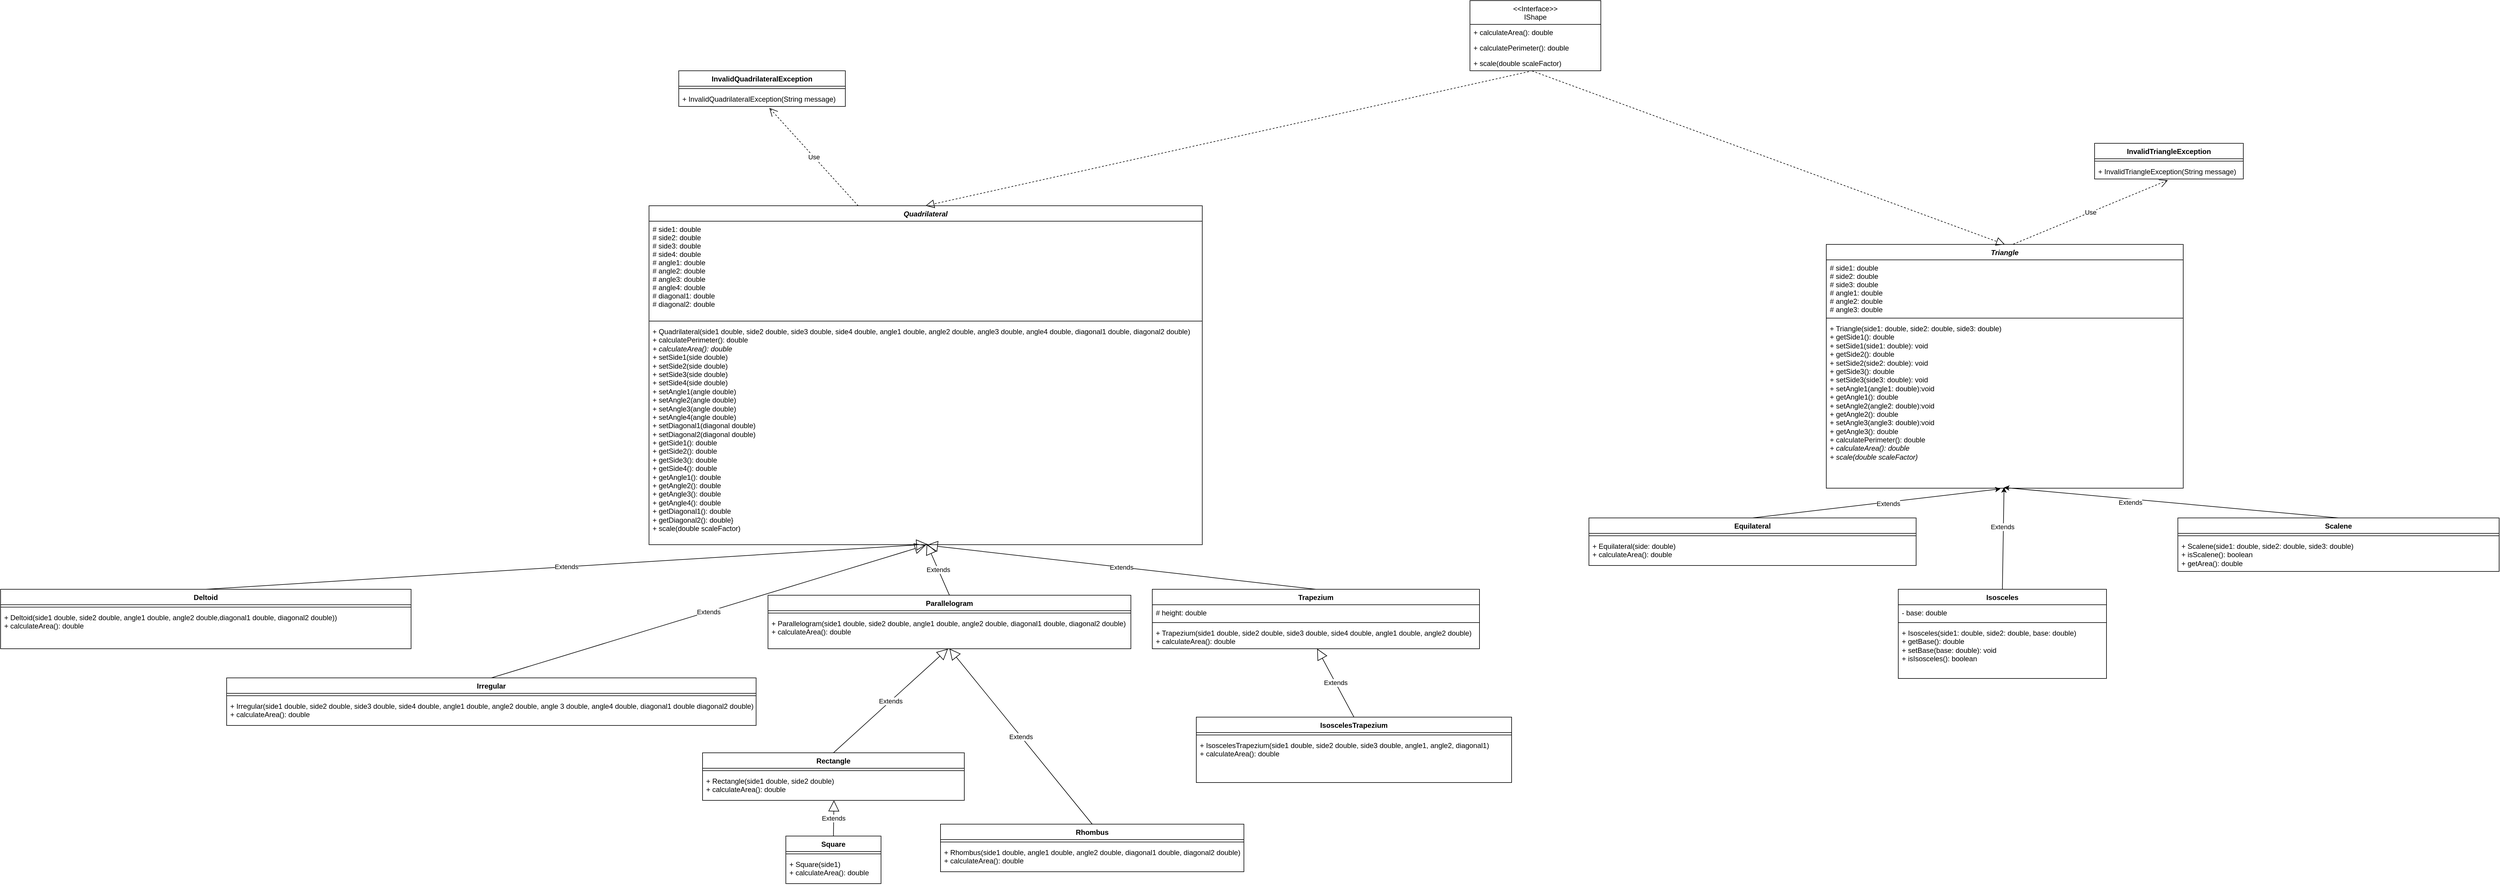 <mxfile>
    <diagram id="rTGYkSX41fL7zGnlL-Gs" name="Página-1">
        <mxGraphModel dx="2943" dy="1758" grid="1" gridSize="10" guides="1" tooltips="1" connect="1" arrows="1" fold="1" page="1" pageScale="1" pageWidth="827" pageHeight="1169" math="0" shadow="0">
            <root>
                <mxCell id="0"/>
                <mxCell id="1" parent="0"/>
                <mxCell id="2" value="Quadrilateral" style="swimlane;fontStyle=3;align=center;verticalAlign=top;childLayout=stackLayout;horizontal=1;startSize=26;horizontalStack=0;resizeParent=1;resizeParentMax=0;resizeLast=0;collapsible=1;marginBottom=0;" parent="1" vertex="1">
                    <mxGeometry x="-890" y="-555" width="930" height="570" as="geometry">
                        <mxRectangle x="354" y="40" width="110" height="30" as="alternateBounds"/>
                    </mxGeometry>
                </mxCell>
                <mxCell id="3" value="# side1: double&#10;# side2: double&#10;# side3: double&#10;# side4: double&#10;# angle1: double&#10;# angle2: double&#10;# angle3: double&#10;# angle4: double&#10;# diagonal1: double&#10;# diagonal2: double" style="text;strokeColor=none;fillColor=none;align=left;verticalAlign=top;spacingLeft=4;spacingRight=4;overflow=hidden;rotatable=0;points=[[0,0.5],[1,0.5]];portConstraint=eastwest;" parent="2" vertex="1">
                    <mxGeometry y="26" width="930" height="164" as="geometry"/>
                </mxCell>
                <mxCell id="4" value="" style="line;strokeWidth=1;fillColor=none;align=left;verticalAlign=middle;spacingTop=-1;spacingLeft=3;spacingRight=3;rotatable=0;labelPosition=right;points=[];portConstraint=eastwest;strokeColor=inherit;" parent="2" vertex="1">
                    <mxGeometry y="190" width="930" height="8" as="geometry"/>
                </mxCell>
                <mxCell id="5" value="+ Quadrilateral(side1 double, side2 double, side3 double, side4 double, angle1 double, angle2 double, angle3 double, angle4 double, diagonal1 double, diagonal2 double)&lt;br&gt;+ calculatePerimeter(): double&lt;br&gt;&lt;i&gt;+ calculateArea(): double&lt;br&gt;+ &lt;/i&gt;setSide1(side double)&lt;br&gt;+ setSide2(side double)&lt;br&gt;+ setSide3(side double)&lt;br&gt;+ setSide4(side double)&lt;br&gt;+ setAngle1(angle double)&lt;br&gt;+ setAngle2(angle double)&lt;br&gt;+ setAngle3(angle double)&lt;br&gt;+ setAngle4(angle double)&lt;br&gt;+ setDiagonal1(diagonal double)&lt;br&gt;+ setDiagonal2(diagonal double)&lt;br&gt;&lt;div&gt;+ getSide1(): double&lt;/div&gt;&lt;div&gt;+ getSide2(): double&lt;/div&gt;&lt;div&gt;+ getSide3(): double&lt;/div&gt;&lt;div&gt;+ getSide4(): double&lt;/div&gt;&lt;div&gt;+ getAngle1(): double&lt;/div&gt;&lt;div&gt;+ getAngle2(): double&lt;/div&gt;&lt;div&gt;+ getAngle3(): double&lt;/div&gt;&lt;div&gt;+ getAngle4(): double&lt;/div&gt;&lt;div&gt;+ getDiagonal1(): double&lt;/div&gt;&lt;div&gt;+ getDiagonal2(): double}&lt;/div&gt;&lt;div&gt;+ scale(double scaleFactor)&lt;/div&gt;" style="text;strokeColor=none;fillColor=none;align=left;verticalAlign=top;spacingLeft=4;spacingRight=4;overflow=hidden;rotatable=0;points=[[0,0.5],[1,0.5]];portConstraint=eastwest;html=1;" parent="2" vertex="1">
                    <mxGeometry y="198" width="930" height="372" as="geometry"/>
                </mxCell>
                <mxCell id="6" value="Parallelogram" style="swimlane;fontStyle=1;align=center;verticalAlign=top;childLayout=stackLayout;horizontal=1;startSize=26;horizontalStack=0;resizeParent=1;resizeParentMax=0;resizeLast=0;collapsible=1;marginBottom=0;" parent="1" vertex="1">
                    <mxGeometry x="-690" y="100" width="610" height="90" as="geometry"/>
                </mxCell>
                <mxCell id="7" value="" style="line;strokeWidth=1;fillColor=none;align=left;verticalAlign=middle;spacingTop=-1;spacingLeft=3;spacingRight=3;rotatable=0;labelPosition=right;points=[];portConstraint=eastwest;strokeColor=inherit;" parent="6" vertex="1">
                    <mxGeometry y="26" width="610" height="8" as="geometry"/>
                </mxCell>
                <mxCell id="8" value="+ Parallelogram(side1 double, side2 double, angle1 double, angle2 double, diagonal1 double, diagonal2 double)&#10;+ calculateArea(): double" style="text;strokeColor=none;fillColor=none;align=left;verticalAlign=top;spacingLeft=4;spacingRight=4;overflow=hidden;rotatable=0;points=[[0,0.5],[1,0.5]];portConstraint=eastwest;" parent="6" vertex="1">
                    <mxGeometry y="34" width="610" height="56" as="geometry"/>
                </mxCell>
                <mxCell id="9" value="Irregular" style="swimlane;fontStyle=1;align=center;verticalAlign=top;childLayout=stackLayout;horizontal=1;startSize=26;horizontalStack=0;resizeParent=1;resizeParentMax=0;resizeLast=0;collapsible=1;marginBottom=0;" parent="1" vertex="1">
                    <mxGeometry x="-1600" y="239" width="890" height="80" as="geometry"/>
                </mxCell>
                <mxCell id="10" value="" style="line;strokeWidth=1;fillColor=none;align=left;verticalAlign=middle;spacingTop=-1;spacingLeft=3;spacingRight=3;rotatable=0;labelPosition=right;points=[];portConstraint=eastwest;strokeColor=inherit;" parent="9" vertex="1">
                    <mxGeometry y="26" width="890" height="8" as="geometry"/>
                </mxCell>
                <mxCell id="11" value="+ Irregular(side1 double, side2 double, side3 double, side4 double, angle1 double, angle2 double, angle 3 double, angle4 double, diagonal1 double diagonal2 double)&#10;+ calculateArea(): double" style="text;strokeColor=none;fillColor=none;align=left;verticalAlign=top;spacingLeft=4;spacingRight=4;overflow=hidden;rotatable=0;points=[[0,0.5],[1,0.5]];portConstraint=eastwest;" parent="9" vertex="1">
                    <mxGeometry y="34" width="890" height="46" as="geometry"/>
                </mxCell>
                <mxCell id="12" value="IsoscelesTrapezium" style="swimlane;fontStyle=1;align=center;verticalAlign=top;childLayout=stackLayout;horizontal=1;startSize=26;horizontalStack=0;resizeParent=1;resizeParentMax=0;resizeLast=0;collapsible=1;marginBottom=0;" parent="1" vertex="1">
                    <mxGeometry x="30" y="305" width="530" height="110" as="geometry"/>
                </mxCell>
                <mxCell id="13" value="" style="line;strokeWidth=1;fillColor=none;align=left;verticalAlign=middle;spacingTop=-1;spacingLeft=3;spacingRight=3;rotatable=0;labelPosition=right;points=[];portConstraint=eastwest;strokeColor=inherit;" parent="12" vertex="1">
                    <mxGeometry y="26" width="530" height="8" as="geometry"/>
                </mxCell>
                <mxCell id="14" value="+ IsoscelesTrapezium(side1 double, side2 double, side3 double, angle1, angle2, diagonal1)&#10;+ calculateArea(): double" style="text;strokeColor=none;fillColor=none;align=left;verticalAlign=top;spacingLeft=4;spacingRight=4;overflow=hidden;rotatable=0;points=[[0,0.5],[1,0.5]];portConstraint=eastwest;" parent="12" vertex="1">
                    <mxGeometry y="34" width="530" height="76" as="geometry"/>
                </mxCell>
                <mxCell id="15" value="Rectangle" style="swimlane;fontStyle=1;align=center;verticalAlign=top;childLayout=stackLayout;horizontal=1;startSize=26;horizontalStack=0;resizeParent=1;resizeParentMax=0;resizeLast=0;collapsible=1;marginBottom=0;" parent="1" vertex="1">
                    <mxGeometry x="-800" y="365" width="440" height="80" as="geometry"/>
                </mxCell>
                <mxCell id="16" value="" style="line;strokeWidth=1;fillColor=none;align=left;verticalAlign=middle;spacingTop=-1;spacingLeft=3;spacingRight=3;rotatable=0;labelPosition=right;points=[];portConstraint=eastwest;strokeColor=inherit;" parent="15" vertex="1">
                    <mxGeometry y="26" width="440" height="8" as="geometry"/>
                </mxCell>
                <mxCell id="17" value="+ Rectangle(side1 double, side2 double)&#10;+ calculateArea(): double" style="text;strokeColor=none;fillColor=none;align=left;verticalAlign=top;spacingLeft=4;spacingRight=4;overflow=hidden;rotatable=0;points=[[0,0.5],[1,0.5]];portConstraint=eastwest;" parent="15" vertex="1">
                    <mxGeometry y="34" width="440" height="46" as="geometry"/>
                </mxCell>
                <mxCell id="18" value="Rhombus" style="swimlane;fontStyle=1;align=center;verticalAlign=top;childLayout=stackLayout;horizontal=1;startSize=26;horizontalStack=0;resizeParent=1;resizeParentMax=0;resizeLast=0;collapsible=1;marginBottom=0;" parent="1" vertex="1">
                    <mxGeometry x="-400" y="485" width="510" height="80" as="geometry"/>
                </mxCell>
                <mxCell id="19" value="" style="line;strokeWidth=1;fillColor=none;align=left;verticalAlign=middle;spacingTop=-1;spacingLeft=3;spacingRight=3;rotatable=0;labelPosition=right;points=[];portConstraint=eastwest;strokeColor=inherit;" parent="18" vertex="1">
                    <mxGeometry y="26" width="510" height="8" as="geometry"/>
                </mxCell>
                <mxCell id="20" value="+ Rhombus(side1 double, angle1 double, angle2 double, diagonal1 double, diagonal2 double)&#10;+ calculateArea(): double" style="text;strokeColor=none;fillColor=none;align=left;verticalAlign=top;spacingLeft=4;spacingRight=4;overflow=hidden;rotatable=0;points=[[0,0.5],[1,0.5]];portConstraint=eastwest;" parent="18" vertex="1">
                    <mxGeometry y="34" width="510" height="46" as="geometry"/>
                </mxCell>
                <mxCell id="21" value="Square" style="swimlane;fontStyle=1;align=center;verticalAlign=top;childLayout=stackLayout;horizontal=1;startSize=26;horizontalStack=0;resizeParent=1;resizeParentMax=0;resizeLast=0;collapsible=1;marginBottom=0;" parent="1" vertex="1">
                    <mxGeometry x="-660" y="505" width="160" height="80" as="geometry"/>
                </mxCell>
                <mxCell id="22" value="" style="line;strokeWidth=1;fillColor=none;align=left;verticalAlign=middle;spacingTop=-1;spacingLeft=3;spacingRight=3;rotatable=0;labelPosition=right;points=[];portConstraint=eastwest;strokeColor=inherit;" parent="21" vertex="1">
                    <mxGeometry y="26" width="160" height="8" as="geometry"/>
                </mxCell>
                <mxCell id="23" value="+ Square(side1)&#10;+ calculateArea(): double" style="text;strokeColor=none;fillColor=none;align=left;verticalAlign=top;spacingLeft=4;spacingRight=4;overflow=hidden;rotatable=0;points=[[0,0.5],[1,0.5]];portConstraint=eastwest;" parent="21" vertex="1">
                    <mxGeometry y="34" width="160" height="46" as="geometry"/>
                </mxCell>
                <mxCell id="24" value="Extends" style="endArrow=block;endSize=16;endFill=0;html=1;exitX=0.5;exitY=0;exitDx=0;exitDy=0;entryX=0.502;entryY=0.995;entryDx=0;entryDy=0;entryPerimeter=0;" parent="1" source="6" target="5" edge="1">
                    <mxGeometry width="160" relative="1" as="geometry">
                        <mxPoint x="-1040" y="-25" as="sourcePoint"/>
                        <mxPoint x="-880" y="-25" as="targetPoint"/>
                    </mxGeometry>
                </mxCell>
                <mxCell id="25" value="Extends" style="endArrow=block;endSize=16;endFill=0;html=1;exitX=0.5;exitY=0;exitDx=0;exitDy=0;entryX=0.502;entryY=1.002;entryDx=0;entryDy=0;entryPerimeter=0;" parent="1" source="32" target="5" edge="1">
                    <mxGeometry width="160" relative="1" as="geometry">
                        <mxPoint x="-615" y="15" as="sourcePoint"/>
                        <mxPoint x="-614.18" y="-105.31" as="targetPoint"/>
                    </mxGeometry>
                </mxCell>
                <mxCell id="26" value="Extends" style="endArrow=block;endSize=16;endFill=0;html=1;exitX=0.5;exitY=0;exitDx=0;exitDy=0;entryX=0.5;entryY=1.003;entryDx=0;entryDy=0;entryPerimeter=0;" parent="1" source="9" target="5" edge="1">
                    <mxGeometry width="160" relative="1" as="geometry">
                        <mxPoint x="-1160" y="165" as="sourcePoint"/>
                        <mxPoint x="-620" y="-115" as="targetPoint"/>
                    </mxGeometry>
                </mxCell>
                <mxCell id="27" value="Extends" style="endArrow=block;endSize=16;endFill=0;html=1;exitX=0.5;exitY=0;exitDx=0;exitDy=0;entryX=0.503;entryY=0.998;entryDx=0;entryDy=0;entryPerimeter=0;" parent="1" source="66" target="5" edge="1">
                    <mxGeometry width="160" relative="1" as="geometry">
                        <mxPoint x="-1585" y="85" as="sourcePoint"/>
                        <mxPoint x="-620" y="-115" as="targetPoint"/>
                    </mxGeometry>
                </mxCell>
                <mxCell id="28" value="Extends" style="endArrow=block;endSize=16;endFill=0;html=1;exitX=0.5;exitY=0;exitDx=0;exitDy=0;entryX=0.504;entryY=0.998;entryDx=0;entryDy=0;entryPerimeter=0;" parent="1" source="12" target="35" edge="1">
                    <mxGeometry width="160" relative="1" as="geometry">
                        <mxPoint x="100" y="245" as="sourcePoint"/>
                        <mxPoint x="260" y="245" as="targetPoint"/>
                    </mxGeometry>
                </mxCell>
                <mxCell id="29" value="Extends" style="endArrow=block;endSize=16;endFill=0;html=1;exitX=0.5;exitY=0;exitDx=0;exitDy=0;entryX=0.496;entryY=1.002;entryDx=0;entryDy=0;entryPerimeter=0;" parent="1" source="15" target="8" edge="1">
                    <mxGeometry width="160" relative="1" as="geometry">
                        <mxPoint x="-480" y="335" as="sourcePoint"/>
                        <mxPoint x="-320" y="335" as="targetPoint"/>
                    </mxGeometry>
                </mxCell>
                <mxCell id="30" value="Extends" style="endArrow=block;endSize=16;endFill=0;html=1;exitX=0.5;exitY=0;exitDx=0;exitDy=0;entryX=0.5;entryY=0.998;entryDx=0;entryDy=0;entryPerimeter=0;" parent="1" source="18" target="8" edge="1">
                    <mxGeometry width="160" relative="1" as="geometry">
                        <mxPoint x="-250" y="325" as="sourcePoint"/>
                        <mxPoint x="-260" y="225" as="targetPoint"/>
                    </mxGeometry>
                </mxCell>
                <mxCell id="31" value="Extends" style="endArrow=block;endSize=16;endFill=0;html=1;exitX=0.5;exitY=0;exitDx=0;exitDy=0;entryX=0.502;entryY=0.999;entryDx=0;entryDy=0;entryPerimeter=0;" parent="1" source="21" target="17" edge="1">
                    <mxGeometry width="160" relative="1" as="geometry">
                        <mxPoint x="-460" y="565" as="sourcePoint"/>
                        <mxPoint x="-300" y="565" as="targetPoint"/>
                    </mxGeometry>
                </mxCell>
                <mxCell id="32" value="Trapezium" style="swimlane;fontStyle=1;align=center;verticalAlign=top;childLayout=stackLayout;horizontal=1;startSize=26;horizontalStack=0;resizeParent=1;resizeParentMax=0;resizeLast=0;collapsible=1;marginBottom=0;" parent="1" vertex="1">
                    <mxGeometry x="-44" y="90" width="550" height="100" as="geometry"/>
                </mxCell>
                <mxCell id="33" value="# height: double" style="text;strokeColor=none;fillColor=none;align=left;verticalAlign=top;spacingLeft=4;spacingRight=4;overflow=hidden;rotatable=0;points=[[0,0.5],[1,0.5]];portConstraint=eastwest;" parent="32" vertex="1">
                    <mxGeometry y="26" width="550" height="26" as="geometry"/>
                </mxCell>
                <mxCell id="34" value="" style="line;strokeWidth=1;fillColor=none;align=left;verticalAlign=middle;spacingTop=-1;spacingLeft=3;spacingRight=3;rotatable=0;labelPosition=right;points=[];portConstraint=eastwest;strokeColor=inherit;" parent="32" vertex="1">
                    <mxGeometry y="52" width="550" height="8" as="geometry"/>
                </mxCell>
                <mxCell id="35" value="+ Trapezium(side1 double, side2 double, side3 double, side4 double, angle1 double, angle2 double)&#10;+ calculateArea(): double" style="text;strokeColor=none;fillColor=none;align=left;verticalAlign=top;spacingLeft=4;spacingRight=4;overflow=hidden;rotatable=0;points=[[0,0.5],[1,0.5]];portConstraint=eastwest;" parent="32" vertex="1">
                    <mxGeometry y="60" width="550" height="40" as="geometry"/>
                </mxCell>
                <mxCell id="36" value="Triangle" style="swimlane;fontStyle=3;align=center;verticalAlign=top;childLayout=stackLayout;horizontal=1;startSize=26;horizontalStack=0;resizeParent=1;resizeParentMax=0;resizeLast=0;collapsible=1;marginBottom=0;" parent="1" vertex="1">
                    <mxGeometry x="1089" y="-490" width="600" height="410" as="geometry"/>
                </mxCell>
                <mxCell id="37" value="# side1: double&#10;# side2: double&#10;# side3: double&#10;# angle1: double&#10;# angle2: double&#10;# angle3: double&#10;" style="text;strokeColor=none;fillColor=none;align=left;verticalAlign=top;spacingLeft=4;spacingRight=4;overflow=hidden;rotatable=0;points=[[0,0.5],[1,0.5]];portConstraint=eastwest;" parent="36" vertex="1">
                    <mxGeometry y="26" width="600" height="94" as="geometry"/>
                </mxCell>
                <mxCell id="38" value="" style="line;strokeWidth=1;fillColor=none;align=left;verticalAlign=middle;spacingTop=-1;spacingLeft=3;spacingRight=3;rotatable=0;labelPosition=right;points=[];portConstraint=eastwest;strokeColor=inherit;" parent="36" vertex="1">
                    <mxGeometry y="120" width="600" height="8" as="geometry"/>
                </mxCell>
                <mxCell id="39" value="&lt;div&gt;+ Triangle(side1: double, side2: double, side3: double)&amp;nbsp; &amp;nbsp; &amp;nbsp; &amp;nbsp;&amp;nbsp;&lt;/div&gt;&lt;div&gt;+ getSide1(): double&amp;nbsp; &amp;nbsp; &amp;nbsp; &amp;nbsp; &amp;nbsp; &amp;nbsp; &amp;nbsp;&amp;nbsp;&lt;/div&gt;&lt;div&gt;+ setSide1(side1: double): void&amp;nbsp; &amp;nbsp;&lt;/div&gt;&lt;div&gt;+ getSide2(): double&amp;nbsp; &amp;nbsp; &amp;nbsp; &amp;nbsp; &amp;nbsp; &amp;nbsp; &amp;nbsp;&amp;nbsp;&lt;/div&gt;&lt;div&gt;+ setSide2(side2: double): void&amp;nbsp; &amp;nbsp;&lt;/div&gt;&lt;div&gt;+ getSide3(): double&amp;nbsp; &amp;nbsp; &amp;nbsp; &amp;nbsp; &amp;nbsp; &amp;nbsp; &amp;nbsp;&amp;nbsp;&lt;/div&gt;&lt;div&gt;+ setSide3(side3: double): void&amp;nbsp;&lt;/div&gt;&lt;div&gt;+ setAngle1(angle1: double):void&lt;/div&gt;&lt;div&gt;+ getAngle1(): double&lt;/div&gt;&lt;div&gt;&lt;div style=&quot;border-color: var(--border-color);&quot;&gt;+ setAngle2&lt;span style=&quot;background-color: initial;&quot;&gt;(angle2: double):void&lt;/span&gt;&lt;/div&gt;&lt;div style=&quot;border-color: var(--border-color);&quot;&gt;+ getAngle2&lt;span style=&quot;background-color: initial;&quot;&gt;(): double&lt;/span&gt;&lt;/div&gt;&lt;/div&gt;&lt;div style=&quot;border-color: var(--border-color);&quot;&gt;&lt;div style=&quot;border-color: var(--border-color);&quot;&gt;+ setAngle3&lt;span style=&quot;background-color: initial;&quot;&gt;(angle3: double):void&lt;/span&gt;&lt;/div&gt;&lt;div style=&quot;border-color: var(--border-color);&quot;&gt;+ getAngle3&lt;span style=&quot;background-color: initial;&quot;&gt;(): double&lt;/span&gt;&lt;/div&gt;&lt;/div&gt;&lt;div&gt;+ calculatePerimeter(): double&amp;nbsp; &amp;nbsp; &amp;nbsp; &amp;nbsp; &amp;nbsp;&amp;nbsp;&lt;/div&gt;&lt;div&gt;&lt;i&gt;+ calculateArea(): double&amp;nbsp; &amp;nbsp; &amp;nbsp; &amp;nbsp;&lt;/i&gt;&lt;/div&gt;&lt;div&gt;&lt;i&gt;+ scale(double scaleFactor)&amp;nbsp; &amp;nbsp;&lt;/i&gt;&amp;nbsp; &amp;nbsp; &amp;nbsp;&lt;/div&gt;" style="text;strokeColor=none;fillColor=none;align=left;verticalAlign=top;spacingLeft=4;spacingRight=4;overflow=hidden;rotatable=0;points=[[0,0.5],[1,0.5]];portConstraint=eastwest;fontStyle=0;horizontal=1;html=1;" parent="36" vertex="1">
                    <mxGeometry y="128" width="600" height="282" as="geometry"/>
                </mxCell>
                <mxCell id="40" style="edgeStyle=none;html=1;exitX=0.5;exitY=0;exitDx=0;exitDy=0;entryX=0.488;entryY=1.004;entryDx=0;entryDy=0;entryPerimeter=0;" parent="1" source="42" target="39" edge="1">
                    <mxGeometry relative="1" as="geometry">
                        <mxPoint x="1379" y="-180" as="targetPoint"/>
                    </mxGeometry>
                </mxCell>
                <mxCell id="41" value="Extends" style="edgeLabel;html=1;align=center;verticalAlign=middle;resizable=0;points=[];" parent="40" vertex="1" connectable="0">
                    <mxGeometry x="0.091" y="-2" relative="1" as="geometry">
                        <mxPoint as="offset"/>
                    </mxGeometry>
                </mxCell>
                <mxCell id="42" value="Equilateral" style="swimlane;fontStyle=1;align=center;verticalAlign=top;childLayout=stackLayout;horizontal=1;startSize=26;horizontalStack=0;resizeParent=1;resizeParentMax=0;resizeLast=0;collapsible=1;marginBottom=0;" parent="1" vertex="1">
                    <mxGeometry x="690" y="-30" width="550" height="80" as="geometry"/>
                </mxCell>
                <mxCell id="43" value="" style="line;strokeWidth=1;fillColor=none;align=left;verticalAlign=middle;spacingTop=-1;spacingLeft=3;spacingRight=3;rotatable=0;labelPosition=right;points=[];portConstraint=eastwest;strokeColor=inherit;" parent="42" vertex="1">
                    <mxGeometry y="26" width="550" height="8" as="geometry"/>
                </mxCell>
                <mxCell id="44" value="+ Equilateral(side: double)&lt;br&gt;+ calculateArea(): double" style="text;strokeColor=none;fillColor=none;align=left;verticalAlign=top;spacingLeft=4;spacingRight=4;overflow=hidden;rotatable=0;points=[[0,0.5],[1,0.5]];portConstraint=eastwest;fontStyle=0;html=1;rounded=1;" parent="42" vertex="1">
                    <mxGeometry y="34" width="550" height="46" as="geometry"/>
                </mxCell>
                <mxCell id="45" style="edgeStyle=none;html=1;exitX=0.5;exitY=0;exitDx=0;exitDy=0;entryX=0.498;entryY=0.995;entryDx=0;entryDy=0;entryPerimeter=0;" parent="1" source="52" target="39" edge="1">
                    <mxGeometry relative="1" as="geometry">
                        <mxPoint x="1379" y="320" as="sourcePoint"/>
                    </mxGeometry>
                </mxCell>
                <mxCell id="46" value="Extends" style="edgeLabel;html=1;align=center;verticalAlign=middle;resizable=0;points=[];" parent="45" vertex="1" connectable="0">
                    <mxGeometry x="0.23" y="2" relative="1" as="geometry">
                        <mxPoint as="offset"/>
                    </mxGeometry>
                </mxCell>
                <mxCell id="47" style="edgeStyle=none;html=1;exitX=0.5;exitY=0;exitDx=0;exitDy=0;entryX=0.498;entryY=0.996;entryDx=0;entryDy=0;entryPerimeter=0;" parent="1" source="49" target="39" edge="1">
                    <mxGeometry relative="1" as="geometry">
                        <mxPoint x="1389" y="-180" as="targetPoint"/>
                    </mxGeometry>
                </mxCell>
                <mxCell id="48" value="Extends" style="edgeLabel;html=1;align=center;verticalAlign=middle;resizable=0;points=[];" parent="47" vertex="1" connectable="0">
                    <mxGeometry x="0.331" y="-1" relative="1" as="geometry">
                        <mxPoint x="24" y="9" as="offset"/>
                    </mxGeometry>
                </mxCell>
                <mxCell id="49" value="Scalene" style="swimlane;fontStyle=1;align=center;verticalAlign=top;childLayout=stackLayout;horizontal=1;startSize=26;horizontalStack=0;resizeParent=1;resizeParentMax=0;resizeLast=0;collapsible=1;marginBottom=0;" parent="1" vertex="1">
                    <mxGeometry x="1680" y="-30" width="540" height="90" as="geometry"/>
                </mxCell>
                <mxCell id="50" value="" style="line;strokeWidth=1;fillColor=none;align=left;verticalAlign=middle;spacingTop=-1;spacingLeft=3;spacingRight=3;rotatable=0;labelPosition=right;points=[];portConstraint=eastwest;strokeColor=inherit;" parent="49" vertex="1">
                    <mxGeometry y="26" width="540" height="8" as="geometry"/>
                </mxCell>
                <mxCell id="51" value="&lt;div&gt;+ Scalene(side1: double, side2: double, side3: double)&amp;nbsp;&amp;nbsp;&lt;/div&gt;&lt;div&gt;+ isScalene(): boolean&amp;nbsp;&amp;nbsp;&lt;/div&gt;&lt;div&gt;+ getArea(): double&lt;/div&gt;" style="text;strokeColor=none;fillColor=none;align=left;verticalAlign=top;spacingLeft=4;spacingRight=4;overflow=hidden;rotatable=0;points=[[0,0.5],[1,0.5]];portConstraint=eastwest;html=1;" parent="49" vertex="1">
                    <mxGeometry y="34" width="540" height="56" as="geometry"/>
                </mxCell>
                <mxCell id="52" value="Isosceles" style="swimlane;fontStyle=1;align=center;verticalAlign=top;childLayout=stackLayout;horizontal=1;startSize=26;horizontalStack=0;resizeParent=1;resizeParentMax=0;resizeLast=0;collapsible=1;marginBottom=0;" parent="1" vertex="1">
                    <mxGeometry x="1210" y="90" width="350" height="150" as="geometry"/>
                </mxCell>
                <mxCell id="53" value="- base: double" style="text;strokeColor=none;fillColor=none;align=left;verticalAlign=top;spacingLeft=4;spacingRight=4;overflow=hidden;rotatable=0;points=[[0,0.5],[1,0.5]];portConstraint=eastwest;" parent="52" vertex="1">
                    <mxGeometry y="26" width="350" height="26" as="geometry"/>
                </mxCell>
                <mxCell id="54" value="" style="line;strokeWidth=1;fillColor=none;align=left;verticalAlign=middle;spacingTop=-1;spacingLeft=3;spacingRight=3;rotatable=0;labelPosition=right;points=[];portConstraint=eastwest;strokeColor=inherit;" parent="52" vertex="1">
                    <mxGeometry y="52" width="350" height="8" as="geometry"/>
                </mxCell>
                <mxCell id="55" value="+ Isosceles(side1: double, side2: double, base: double)&amp;nbsp;&lt;br&gt;+ getBase(): double&amp;nbsp; &amp;nbsp; &amp;nbsp; &amp;nbsp; &amp;nbsp; &amp;nbsp; &amp;nbsp; &amp;nbsp;&amp;nbsp;&lt;br&gt;+ setBase(base: double): void&amp;nbsp; &amp;nbsp; &amp;nbsp;&amp;nbsp;&lt;br&gt;+ isIsosceles(): boolean" style="text;strokeColor=none;fillColor=none;align=left;verticalAlign=top;spacingLeft=4;spacingRight=4;overflow=hidden;rotatable=0;points=[[0,0.5],[1,0.5]];portConstraint=eastwest;html=1;" parent="52" vertex="1">
                    <mxGeometry y="60" width="350" height="90" as="geometry"/>
                </mxCell>
                <mxCell id="59" value="&lt;&lt;Interface&gt;&gt;&#10;IShape" style="swimlane;fontStyle=0;childLayout=stackLayout;horizontal=1;startSize=40;fillColor=none;horizontalStack=0;resizeParent=1;resizeParentMax=0;resizeLast=0;collapsible=1;marginBottom=0;" parent="1" vertex="1">
                    <mxGeometry x="490" y="-900" width="220" height="118" as="geometry"/>
                </mxCell>
                <mxCell id="60" value="+ calculateArea(): double" style="text;strokeColor=none;fillColor=none;align=left;verticalAlign=top;spacingLeft=4;spacingRight=4;overflow=hidden;rotatable=0;points=[[0,0.5],[1,0.5]];portConstraint=eastwest;" parent="59" vertex="1">
                    <mxGeometry y="40" width="220" height="26" as="geometry"/>
                </mxCell>
                <mxCell id="61" value="+ calculatePerimeter(): double" style="text;strokeColor=none;fillColor=none;align=left;verticalAlign=top;spacingLeft=4;spacingRight=4;overflow=hidden;rotatable=0;points=[[0,0.5],[1,0.5]];portConstraint=eastwest;" parent="59" vertex="1">
                    <mxGeometry y="66" width="220" height="26" as="geometry"/>
                </mxCell>
                <mxCell id="62" value="+ scale(double scaleFactor)" style="text;strokeColor=none;fillColor=none;align=left;verticalAlign=top;spacingLeft=4;spacingRight=4;overflow=hidden;rotatable=0;points=[[0,0.5],[1,0.5]];portConstraint=eastwest;" parent="59" vertex="1">
                    <mxGeometry y="92" width="220" height="26" as="geometry"/>
                </mxCell>
                <mxCell id="64" value="" style="endArrow=block;dashed=1;endFill=0;endSize=12;html=1;exitX=0.475;exitY=1.013;exitDx=0;exitDy=0;exitPerimeter=0;entryX=0.5;entryY=0;entryDx=0;entryDy=0;" parent="1" source="62" target="36" edge="1">
                    <mxGeometry width="160" relative="1" as="geometry">
                        <mxPoint x="1010" y="-550" as="sourcePoint"/>
                        <mxPoint x="1170" y="-550" as="targetPoint"/>
                    </mxGeometry>
                </mxCell>
                <mxCell id="65" value="" style="endArrow=block;dashed=1;endFill=0;endSize=12;html=1;exitX=0.45;exitY=1.056;exitDx=0;exitDy=0;exitPerimeter=0;entryX=0.5;entryY=0;entryDx=0;entryDy=0;" parent="1" source="62" target="2" edge="1">
                    <mxGeometry width="160" relative="1" as="geometry">
                        <mxPoint x="450" y="-570" as="sourcePoint"/>
                        <mxPoint x="610" y="-570" as="targetPoint"/>
                    </mxGeometry>
                </mxCell>
                <mxCell id="66" value="Deltoid" style="swimlane;fontStyle=1;align=center;verticalAlign=top;childLayout=stackLayout;horizontal=1;startSize=26;horizontalStack=0;resizeParent=1;resizeParentMax=0;resizeLast=0;collapsible=1;marginBottom=0;" parent="1" vertex="1">
                    <mxGeometry x="-1980" y="90" width="690" height="100" as="geometry"/>
                </mxCell>
                <mxCell id="67" value="" style="line;strokeWidth=1;fillColor=none;align=left;verticalAlign=middle;spacingTop=-1;spacingLeft=3;spacingRight=3;rotatable=0;labelPosition=right;points=[];portConstraint=eastwest;strokeColor=inherit;" parent="66" vertex="1">
                    <mxGeometry y="26" width="690" height="8" as="geometry"/>
                </mxCell>
                <mxCell id="68" value="+ Deltoid(side1 double, side2 double, angle1 double, angle2 double,diagonal1 double, diagonal2 double))&#10;+ calculateArea(): double" style="text;strokeColor=none;fillColor=none;align=left;verticalAlign=top;spacingLeft=4;spacingRight=4;overflow=hidden;rotatable=0;points=[[0,0.5],[1,0.5]];portConstraint=eastwest;" parent="66" vertex="1">
                    <mxGeometry y="34" width="690" height="66" as="geometry"/>
                </mxCell>
                <mxCell id="69" value="InvalidQuadrilateralException" style="swimlane;fontStyle=1;align=center;verticalAlign=top;childLayout=stackLayout;horizontal=1;startSize=26;horizontalStack=0;resizeParent=1;resizeParentMax=0;resizeLast=0;collapsible=1;marginBottom=0;" vertex="1" parent="1">
                    <mxGeometry x="-840" y="-782" width="280" height="60" as="geometry"/>
                </mxCell>
                <mxCell id="71" value="" style="line;strokeWidth=1;fillColor=none;align=left;verticalAlign=middle;spacingTop=-1;spacingLeft=3;spacingRight=3;rotatable=0;labelPosition=right;points=[];portConstraint=eastwest;strokeColor=inherit;" vertex="1" parent="69">
                    <mxGeometry y="26" width="280" height="8" as="geometry"/>
                </mxCell>
                <mxCell id="72" value="+ InvalidQuadrilateralException(String message)" style="text;strokeColor=none;fillColor=none;align=left;verticalAlign=top;spacingLeft=4;spacingRight=4;overflow=hidden;rotatable=0;points=[[0,0.5],[1,0.5]];portConstraint=eastwest;" vertex="1" parent="69">
                    <mxGeometry y="34" width="280" height="26" as="geometry"/>
                </mxCell>
                <mxCell id="73" value="Use" style="endArrow=open;endSize=12;dashed=1;html=1;exitX=0.378;exitY=0;exitDx=0;exitDy=0;exitPerimeter=0;entryX=0.544;entryY=1.095;entryDx=0;entryDy=0;entryPerimeter=0;" edge="1" parent="1" source="2" target="72">
                    <mxGeometry width="160" relative="1" as="geometry">
                        <mxPoint x="-730" y="-690" as="sourcePoint"/>
                        <mxPoint x="-590" y="-580" as="targetPoint"/>
                    </mxGeometry>
                </mxCell>
                <mxCell id="74" value="InvalidTriangleException" style="swimlane;fontStyle=1;align=center;verticalAlign=top;childLayout=stackLayout;horizontal=1;startSize=26;horizontalStack=0;resizeParent=1;resizeParentMax=0;resizeLast=0;collapsible=1;marginBottom=0;" vertex="1" parent="1">
                    <mxGeometry x="1540" y="-660" width="250" height="60" as="geometry"/>
                </mxCell>
                <mxCell id="75" value="" style="line;strokeWidth=1;fillColor=none;align=left;verticalAlign=middle;spacingTop=-1;spacingLeft=3;spacingRight=3;rotatable=0;labelPosition=right;points=[];portConstraint=eastwest;strokeColor=inherit;" vertex="1" parent="74">
                    <mxGeometry y="26" width="250" height="8" as="geometry"/>
                </mxCell>
                <mxCell id="76" value="+ InvalidTriangleException(String message)" style="text;strokeColor=none;fillColor=none;align=left;verticalAlign=top;spacingLeft=4;spacingRight=4;overflow=hidden;rotatable=0;points=[[0,0.5],[1,0.5]];portConstraint=eastwest;" vertex="1" parent="74">
                    <mxGeometry y="34" width="250" height="26" as="geometry"/>
                </mxCell>
                <mxCell id="77" value="Use" style="endArrow=open;endSize=12;dashed=1;html=1;exitX=0.524;exitY=-0.001;exitDx=0;exitDy=0;exitPerimeter=0;entryX=0.493;entryY=1.077;entryDx=0;entryDy=0;entryPerimeter=0;" edge="1" parent="1" source="36" target="76">
                    <mxGeometry width="160" relative="1" as="geometry">
                        <mxPoint x="1250" y="-620" as="sourcePoint"/>
                        <mxPoint x="1410" y="-620" as="targetPoint"/>
                    </mxGeometry>
                </mxCell>
            </root>
        </mxGraphModel>
    </diagram>
</mxfile>